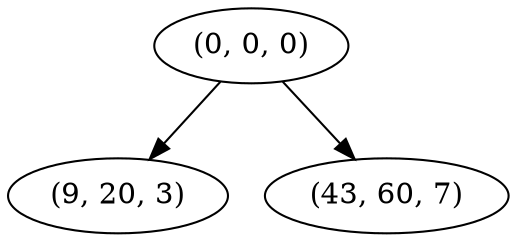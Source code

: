 digraph tree {
    "(0, 0, 0)";
    "(9, 20, 3)";
    "(43, 60, 7)";
    "(0, 0, 0)" -> "(9, 20, 3)";
    "(0, 0, 0)" -> "(43, 60, 7)";
}
